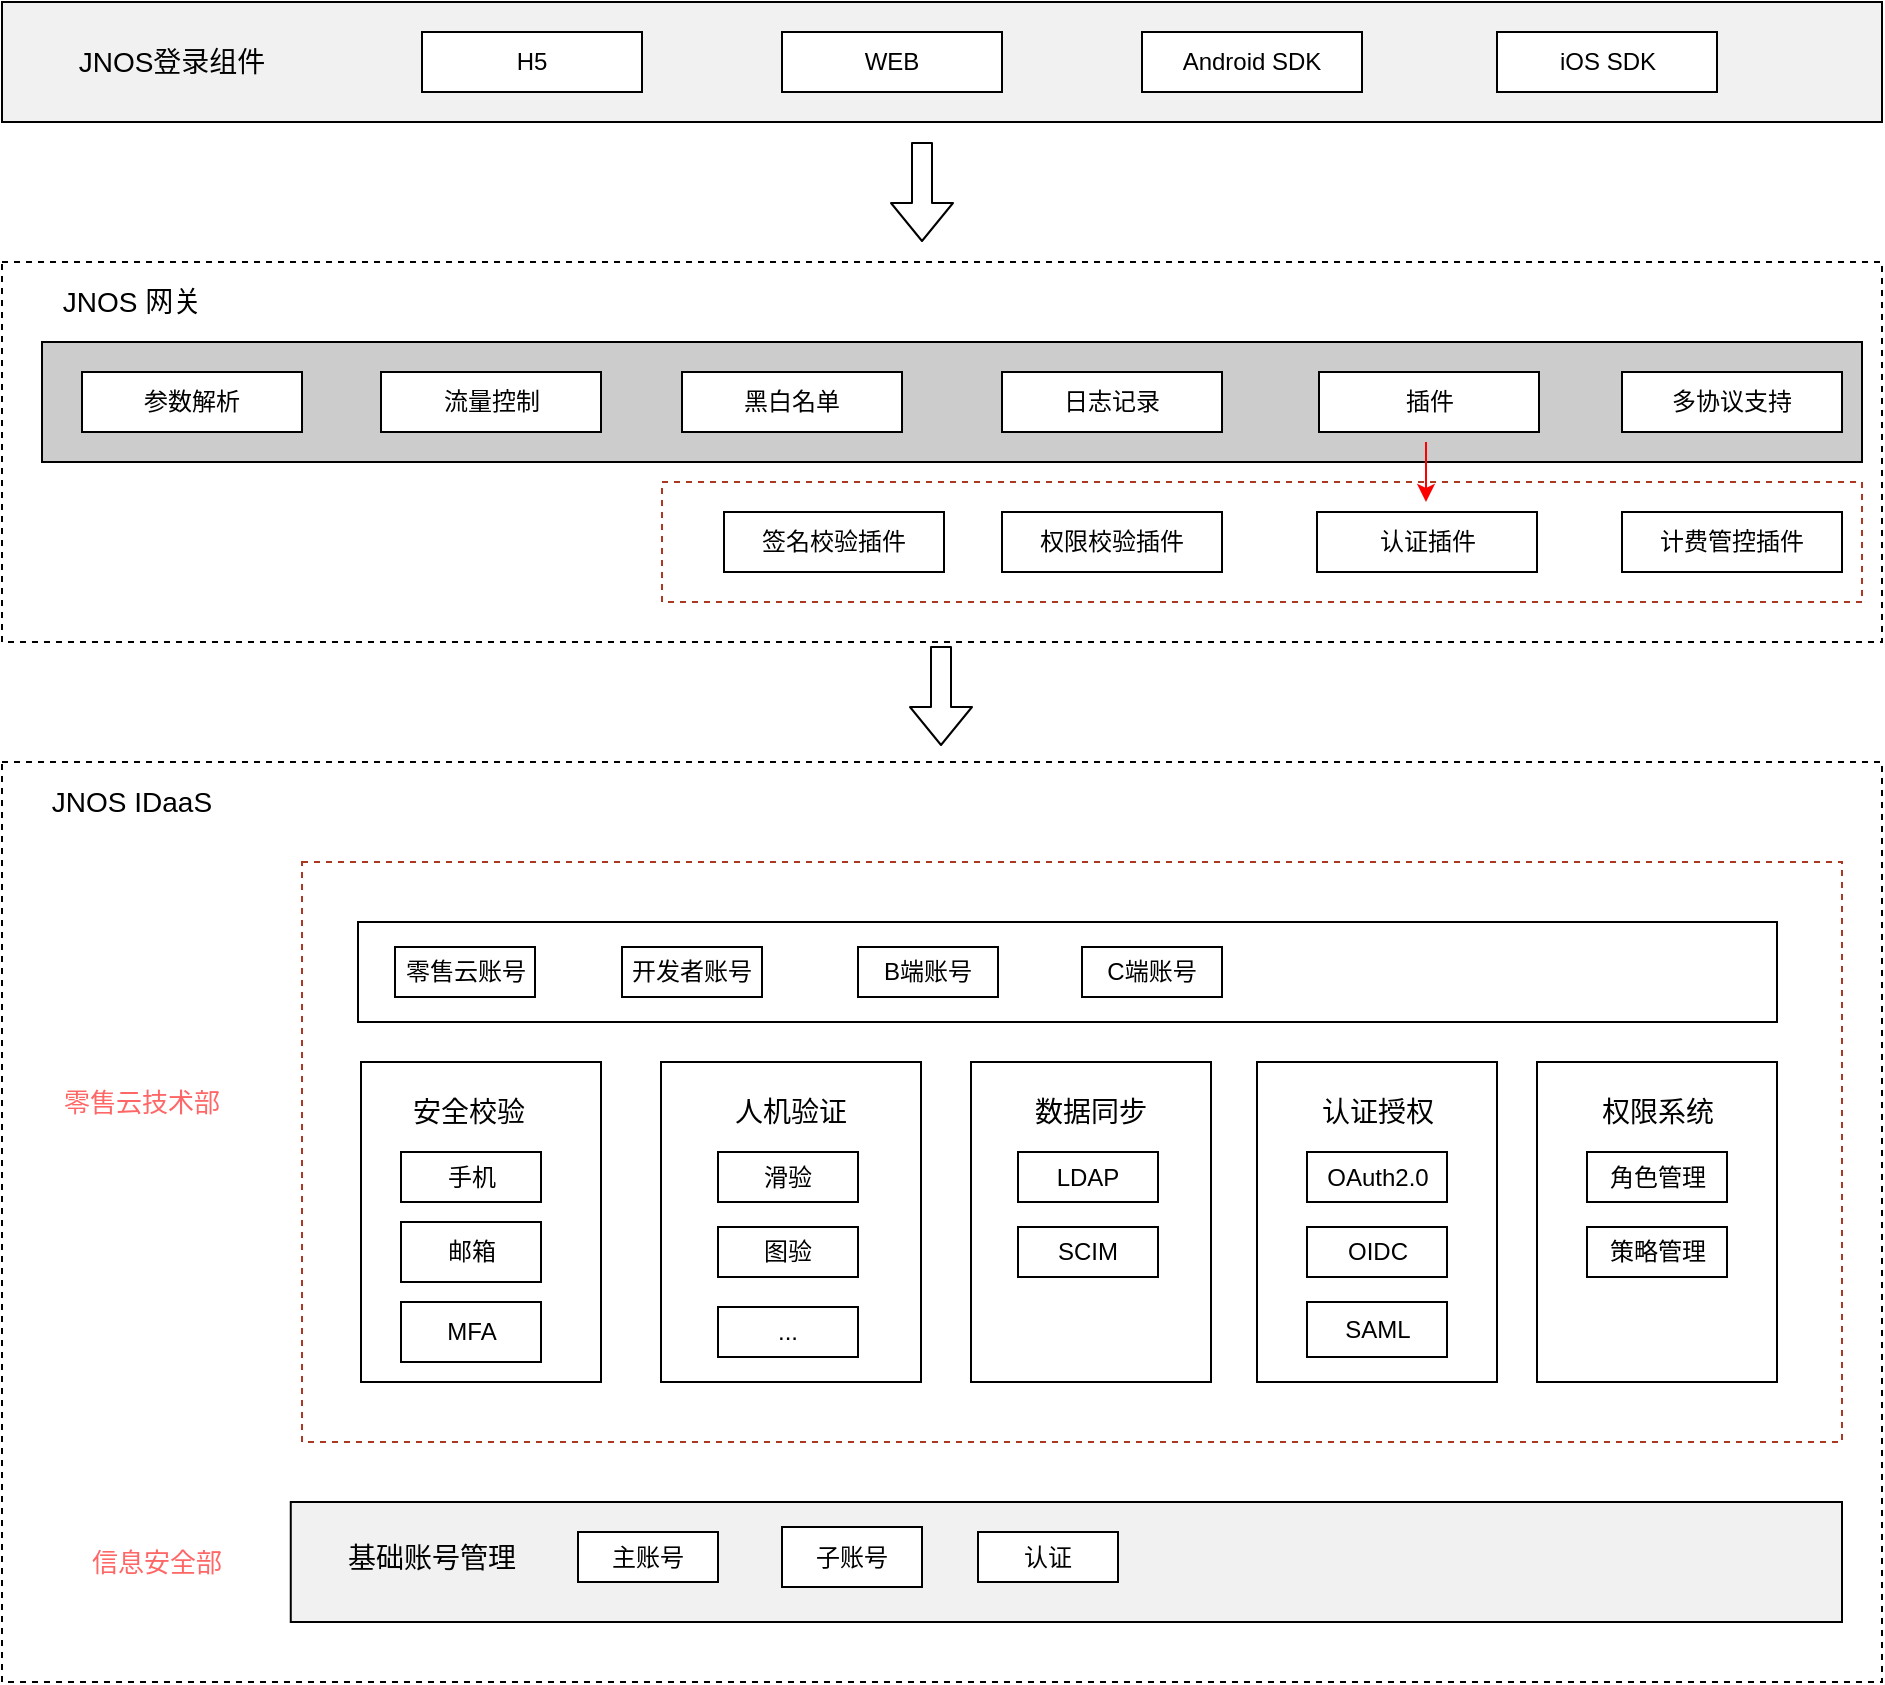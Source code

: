 <mxfile version="14.4.3" type="github">
  <diagram id="yDwkKxPdFmuVsry55Ucg" name="第 1 页">
    <mxGraphModel dx="2893" dy="1075" grid="1" gridSize="10" guides="1" tooltips="1" connect="1" arrows="1" fold="1" page="1" pageScale="1" pageWidth="827" pageHeight="1169" math="0" shadow="0">
      <root>
        <mxCell id="0" />
        <mxCell id="1" parent="0" />
        <mxCell id="HAz-nXSXMQ4NGfx6ONky-98" value="" style="rounded=0;whiteSpace=wrap;html=1;fillColor=#FFFFFF;dashed=1;" parent="1" vertex="1">
          <mxGeometry x="-100" y="370" width="940" height="190" as="geometry" />
        </mxCell>
        <mxCell id="HAz-nXSXMQ4NGfx6ONky-61" value="" style="rounded=0;whiteSpace=wrap;html=1;fillColor=#FFFFFF;dashed=1;" parent="1" vertex="1">
          <mxGeometry x="-100" y="620" width="940" height="460" as="geometry" />
        </mxCell>
        <mxCell id="HAz-nXSXMQ4NGfx6ONky-42" value="" style="rounded=0;whiteSpace=wrap;html=1;dashed=1;fillColor=#FFFFFF;strokeColor=#AB3820;" parent="1" vertex="1">
          <mxGeometry x="50" y="670" width="770" height="290" as="geometry" />
        </mxCell>
        <mxCell id="HAz-nXSXMQ4NGfx6ONky-40" value="" style="rounded=0;whiteSpace=wrap;html=1;fillColor=#F2F1F2;" parent="1" vertex="1">
          <mxGeometry x="44.38" y="990" width="775.62" height="60" as="geometry" />
        </mxCell>
        <mxCell id="HAz-nXSXMQ4NGfx6ONky-8" value="主账号" style="rounded=0;whiteSpace=wrap;html=1;" parent="1" vertex="1">
          <mxGeometry x="188" y="1005" width="70" height="25" as="geometry" />
        </mxCell>
        <mxCell id="HAz-nXSXMQ4NGfx6ONky-10" value="子账号" style="rounded=0;whiteSpace=wrap;html=1;" parent="1" vertex="1">
          <mxGeometry x="290" y="1002.5" width="70" height="30" as="geometry" />
        </mxCell>
        <mxCell id="HAz-nXSXMQ4NGfx6ONky-22" value="认证" style="rounded=0;whiteSpace=wrap;html=1;" parent="1" vertex="1">
          <mxGeometry x="388" y="1005" width="70" height="25" as="geometry" />
        </mxCell>
        <mxCell id="HAz-nXSXMQ4NGfx6ONky-24" value="" style="rounded=0;whiteSpace=wrap;html=1;" parent="1" vertex="1">
          <mxGeometry x="79.5" y="770" width="120" height="160" as="geometry" />
        </mxCell>
        <mxCell id="HAz-nXSXMQ4NGfx6ONky-25" value="&lt;font style=&quot;font-size: 14px&quot;&gt;安全校验&lt;/font&gt;" style="text;html=1;strokeColor=none;fillColor=none;align=center;verticalAlign=middle;whiteSpace=wrap;rounded=0;" parent="1" vertex="1">
          <mxGeometry x="99.5" y="785" width="67" height="20" as="geometry" />
        </mxCell>
        <mxCell id="HAz-nXSXMQ4NGfx6ONky-26" value="手机" style="rounded=0;whiteSpace=wrap;html=1;" parent="1" vertex="1">
          <mxGeometry x="99.5" y="815" width="70" height="25" as="geometry" />
        </mxCell>
        <mxCell id="HAz-nXSXMQ4NGfx6ONky-27" value="邮箱" style="rounded=0;whiteSpace=wrap;html=1;" parent="1" vertex="1">
          <mxGeometry x="99.5" y="850" width="70" height="30" as="geometry" />
        </mxCell>
        <mxCell id="HAz-nXSXMQ4NGfx6ONky-28" value="MFA" style="rounded=0;whiteSpace=wrap;html=1;" parent="1" vertex="1">
          <mxGeometry x="99.5" y="890" width="70" height="30" as="geometry" />
        </mxCell>
        <mxCell id="HAz-nXSXMQ4NGfx6ONky-29" value="" style="rounded=0;whiteSpace=wrap;html=1;" parent="1" vertex="1">
          <mxGeometry x="229.5" y="770" width="130" height="160" as="geometry" />
        </mxCell>
        <mxCell id="HAz-nXSXMQ4NGfx6ONky-30" value="&lt;font style=&quot;font-size: 14px&quot;&gt;人机验证&lt;/font&gt;" style="text;html=1;strokeColor=none;fillColor=none;align=center;verticalAlign=middle;whiteSpace=wrap;rounded=0;" parent="1" vertex="1">
          <mxGeometry x="261" y="785" width="67" height="20" as="geometry" />
        </mxCell>
        <mxCell id="HAz-nXSXMQ4NGfx6ONky-31" value="滑验" style="rounded=0;whiteSpace=wrap;html=1;" parent="1" vertex="1">
          <mxGeometry x="258" y="815" width="70" height="25" as="geometry" />
        </mxCell>
        <mxCell id="HAz-nXSXMQ4NGfx6ONky-32" value="图验" style="rounded=0;whiteSpace=wrap;html=1;" parent="1" vertex="1">
          <mxGeometry x="258" y="852.5" width="70" height="25" as="geometry" />
        </mxCell>
        <mxCell id="HAz-nXSXMQ4NGfx6ONky-34" value="" style="rounded=0;whiteSpace=wrap;html=1;" parent="1" vertex="1">
          <mxGeometry x="384.5" y="770" width="120" height="160" as="geometry" />
        </mxCell>
        <mxCell id="HAz-nXSXMQ4NGfx6ONky-35" value="&lt;span style=&quot;font-size: 14px&quot;&gt;数据同步&lt;/span&gt;" style="text;html=1;strokeColor=none;fillColor=none;align=center;verticalAlign=middle;whiteSpace=wrap;rounded=0;" parent="1" vertex="1">
          <mxGeometry x="411" y="785" width="67" height="20" as="geometry" />
        </mxCell>
        <mxCell id="HAz-nXSXMQ4NGfx6ONky-36" value="..." style="rounded=0;whiteSpace=wrap;html=1;" parent="1" vertex="1">
          <mxGeometry x="258" y="892.5" width="70" height="25" as="geometry" />
        </mxCell>
        <mxCell id="HAz-nXSXMQ4NGfx6ONky-37" value="LDAP" style="rounded=0;whiteSpace=wrap;html=1;" parent="1" vertex="1">
          <mxGeometry x="408" y="815" width="70" height="25" as="geometry" />
        </mxCell>
        <mxCell id="HAz-nXSXMQ4NGfx6ONky-38" value="SCIM" style="rounded=0;whiteSpace=wrap;html=1;" parent="1" vertex="1">
          <mxGeometry x="408" y="852.5" width="70" height="25" as="geometry" />
        </mxCell>
        <mxCell id="HAz-nXSXMQ4NGfx6ONky-41" value="&lt;font style=&quot;font-size: 14px&quot;&gt;基础账号管理&lt;/font&gt;" style="text;html=1;strokeColor=none;fillColor=none;align=center;verticalAlign=middle;whiteSpace=wrap;rounded=0;dashed=1;" parent="1" vertex="1">
          <mxGeometry x="60.0" y="1007.5" width="110" height="20" as="geometry" />
        </mxCell>
        <mxCell id="HAz-nXSXMQ4NGfx6ONky-44" value="" style="rounded=0;whiteSpace=wrap;html=1;" parent="1" vertex="1">
          <mxGeometry x="78" y="700" width="709.5" height="50" as="geometry" />
        </mxCell>
        <mxCell id="HAz-nXSXMQ4NGfx6ONky-46" value="零售云账号" style="rounded=0;whiteSpace=wrap;html=1;" parent="1" vertex="1">
          <mxGeometry x="96.5" y="712.5" width="70" height="25" as="geometry" />
        </mxCell>
        <mxCell id="HAz-nXSXMQ4NGfx6ONky-47" value="B端账号" style="rounded=0;whiteSpace=wrap;html=1;" parent="1" vertex="1">
          <mxGeometry x="328" y="712.5" width="70" height="25" as="geometry" />
        </mxCell>
        <mxCell id="HAz-nXSXMQ4NGfx6ONky-48" value="C端账号" style="rounded=0;whiteSpace=wrap;html=1;" parent="1" vertex="1">
          <mxGeometry x="440" y="712.5" width="70" height="25" as="geometry" />
        </mxCell>
        <mxCell id="HAz-nXSXMQ4NGfx6ONky-49" value="开发者账号" style="rounded=0;whiteSpace=wrap;html=1;" parent="1" vertex="1">
          <mxGeometry x="210" y="712.5" width="70" height="25" as="geometry" />
        </mxCell>
        <mxCell id="HAz-nXSXMQ4NGfx6ONky-50" value="" style="rounded=0;whiteSpace=wrap;html=1;" parent="1" vertex="1">
          <mxGeometry x="527.5" y="770" width="120" height="160" as="geometry" />
        </mxCell>
        <mxCell id="HAz-nXSXMQ4NGfx6ONky-51" value="&lt;font style=&quot;font-size: 14px&quot;&gt;认证授权&lt;/font&gt;" style="text;html=1;strokeColor=none;fillColor=none;align=center;verticalAlign=middle;whiteSpace=wrap;rounded=0;" parent="1" vertex="1">
          <mxGeometry x="557.5" y="785" width="60" height="20" as="geometry" />
        </mxCell>
        <mxCell id="HAz-nXSXMQ4NGfx6ONky-52" value="OAuth2.0" style="rounded=0;whiteSpace=wrap;html=1;" parent="1" vertex="1">
          <mxGeometry x="552.5" y="815" width="70" height="25" as="geometry" />
        </mxCell>
        <mxCell id="HAz-nXSXMQ4NGfx6ONky-55" value="OIDC" style="rounded=0;whiteSpace=wrap;html=1;" parent="1" vertex="1">
          <mxGeometry x="552.5" y="852.5" width="70" height="25" as="geometry" />
        </mxCell>
        <mxCell id="HAz-nXSXMQ4NGfx6ONky-59" value="SAML" style="rounded=0;whiteSpace=wrap;html=1;" parent="1" vertex="1">
          <mxGeometry x="552.5" y="890" width="70" height="27.5" as="geometry" />
        </mxCell>
        <mxCell id="HAz-nXSXMQ4NGfx6ONky-60" value="" style="rounded=0;whiteSpace=wrap;html=1;fillColor=#F2F1F2;" parent="1" vertex="1">
          <mxGeometry x="-100" y="240" width="940" height="60" as="geometry" />
        </mxCell>
        <mxCell id="HAz-nXSXMQ4NGfx6ONky-62" value="&lt;font style=&quot;font-size: 14px&quot;&gt;JNOS IDaaS&lt;/font&gt;" style="text;html=1;strokeColor=none;fillColor=none;align=center;verticalAlign=middle;whiteSpace=wrap;rounded=0;dashed=1;" parent="1" vertex="1">
          <mxGeometry x="-90" y="630" width="110" height="20" as="geometry" />
        </mxCell>
        <mxCell id="HAz-nXSXMQ4NGfx6ONky-63" value="&lt;font style=&quot;font-size: 13px&quot;&gt;&lt;font color=&quot;#ff6666&quot; style=&quot;font-size: 13px&quot;&gt;零售云技术部&lt;/font&gt;&lt;/font&gt;" style="text;html=1;strokeColor=none;fillColor=none;align=center;verticalAlign=middle;whiteSpace=wrap;rounded=0;dashed=1;" parent="1" vertex="1">
          <mxGeometry x="-80" y="765" width="100" height="50" as="geometry" />
        </mxCell>
        <mxCell id="HAz-nXSXMQ4NGfx6ONky-65" value="&lt;font style=&quot;font-size: 13px&quot;&gt;&lt;font color=&quot;#ff6666&quot; style=&quot;font-size: 13px&quot;&gt;信息安全部&lt;/font&gt;&lt;/font&gt;" style="text;html=1;strokeColor=none;fillColor=none;align=center;verticalAlign=middle;whiteSpace=wrap;rounded=0;dashed=1;" parent="1" vertex="1">
          <mxGeometry x="-74.37" y="1005" width="102.5" height="30" as="geometry" />
        </mxCell>
        <mxCell id="HAz-nXSXMQ4NGfx6ONky-75" value="" style="rounded=0;whiteSpace=wrap;html=1;fillColor=#CCCCCC;" parent="1" vertex="1">
          <mxGeometry x="-80" y="410" width="910" height="60" as="geometry" />
        </mxCell>
        <mxCell id="HAz-nXSXMQ4NGfx6ONky-76" value="H5" style="rounded=0;whiteSpace=wrap;html=1;fillColor=#FFFFFF;" parent="1" vertex="1">
          <mxGeometry x="110" y="255" width="110" height="30" as="geometry" />
        </mxCell>
        <mxCell id="HAz-nXSXMQ4NGfx6ONky-77" value="WEB" style="rounded=0;whiteSpace=wrap;html=1;fillColor=#FFFFFF;" parent="1" vertex="1">
          <mxGeometry x="290" y="255" width="110" height="30" as="geometry" />
        </mxCell>
        <mxCell id="HAz-nXSXMQ4NGfx6ONky-78" value="Android SDK" style="rounded=0;whiteSpace=wrap;html=1;fillColor=#FFFFFF;" parent="1" vertex="1">
          <mxGeometry x="470" y="255" width="110" height="30" as="geometry" />
        </mxCell>
        <mxCell id="HAz-nXSXMQ4NGfx6ONky-79" value="iOS SDK" style="rounded=0;whiteSpace=wrap;html=1;fillColor=#FFFFFF;" parent="1" vertex="1">
          <mxGeometry x="647.5" y="255" width="110" height="30" as="geometry" />
        </mxCell>
        <mxCell id="HAz-nXSXMQ4NGfx6ONky-82" value="&lt;span style=&quot;font-size: 14px&quot;&gt;JNOS登录组件&lt;/span&gt;" style="text;html=1;strokeColor=none;fillColor=none;align=center;verticalAlign=middle;whiteSpace=wrap;rounded=0;dashed=1;" parent="1" vertex="1">
          <mxGeometry x="-70" y="260" width="110" height="20" as="geometry" />
        </mxCell>
        <mxCell id="HAz-nXSXMQ4NGfx6ONky-85" value="参数解析" style="rounded=0;whiteSpace=wrap;html=1;fillColor=#FFFFFF;" parent="1" vertex="1">
          <mxGeometry x="-60" y="425" width="110" height="30" as="geometry" />
        </mxCell>
        <mxCell id="HAz-nXSXMQ4NGfx6ONky-86" value="流量控制" style="rounded=0;whiteSpace=wrap;html=1;fillColor=#FFFFFF;" parent="1" vertex="1">
          <mxGeometry x="89.5" y="425" width="110" height="30" as="geometry" />
        </mxCell>
        <mxCell id="HAz-nXSXMQ4NGfx6ONky-87" value="黑白名单" style="rounded=0;whiteSpace=wrap;html=1;fillColor=#FFFFFF;" parent="1" vertex="1">
          <mxGeometry x="240" y="425" width="110" height="30" as="geometry" />
        </mxCell>
        <mxCell id="HAz-nXSXMQ4NGfx6ONky-88" value="日志记录" style="rounded=0;whiteSpace=wrap;html=1;fillColor=#FFFFFF;" parent="1" vertex="1">
          <mxGeometry x="400" y="425" width="110" height="30" as="geometry" />
        </mxCell>
        <mxCell id="HAz-nXSXMQ4NGfx6ONky-91" value="插件" style="rounded=0;whiteSpace=wrap;html=1;fillColor=#FFFFFF;" parent="1" vertex="1">
          <mxGeometry x="558.5" y="425" width="110" height="30" as="geometry" />
        </mxCell>
        <mxCell id="HAz-nXSXMQ4NGfx6ONky-94" value="" style="shape=flexArrow;endArrow=classic;html=1;" parent="1" edge="1">
          <mxGeometry width="50" height="50" relative="1" as="geometry">
            <mxPoint x="360" y="310" as="sourcePoint" />
            <mxPoint x="360" y="360" as="targetPoint" />
          </mxGeometry>
        </mxCell>
        <mxCell id="HAz-nXSXMQ4NGfx6ONky-95" value="" style="shape=flexArrow;endArrow=classic;html=1;" parent="1" edge="1">
          <mxGeometry width="50" height="50" relative="1" as="geometry">
            <mxPoint x="369.5" y="562" as="sourcePoint" />
            <mxPoint x="369.5" y="612" as="targetPoint" />
          </mxGeometry>
        </mxCell>
        <mxCell id="HAz-nXSXMQ4NGfx6ONky-96" value="多协议支持" style="rounded=0;whiteSpace=wrap;html=1;fillColor=#FFFFFF;" parent="1" vertex="1">
          <mxGeometry x="710" y="425" width="110" height="30" as="geometry" />
        </mxCell>
        <mxCell id="HAz-nXSXMQ4NGfx6ONky-100" value="" style="rounded=0;whiteSpace=wrap;html=1;dashed=1;fillColor=#FFFFFF;strokeColor=#AB3820;" parent="1" vertex="1">
          <mxGeometry x="230" y="480" width="600" height="60" as="geometry" />
        </mxCell>
        <mxCell id="HAz-nXSXMQ4NGfx6ONky-101" value="签名校验插件" style="rounded=0;whiteSpace=wrap;html=1;" parent="1" vertex="1">
          <mxGeometry x="261" y="495" width="110" height="30" as="geometry" />
        </mxCell>
        <mxCell id="HAz-nXSXMQ4NGfx6ONky-102" value="认证插件" style="rounded=0;whiteSpace=wrap;html=1;" parent="1" vertex="1">
          <mxGeometry x="557.5" y="495" width="110" height="30" as="geometry" />
        </mxCell>
        <mxCell id="HAz-nXSXMQ4NGfx6ONky-103" value="计费管控插件" style="rounded=0;whiteSpace=wrap;html=1;" parent="1" vertex="1">
          <mxGeometry x="710" y="495" width="110" height="30" as="geometry" />
        </mxCell>
        <mxCell id="HAz-nXSXMQ4NGfx6ONky-104" value="权限校验插件" style="rounded=0;whiteSpace=wrap;html=1;" parent="1" vertex="1">
          <mxGeometry x="400" y="495" width="110" height="30" as="geometry" />
        </mxCell>
        <mxCell id="HAz-nXSXMQ4NGfx6ONky-106" value="&lt;font style=&quot;font-size: 14px&quot;&gt;JNOS 网关&lt;/font&gt;" style="text;html=1;strokeColor=none;fillColor=none;align=center;verticalAlign=middle;whiteSpace=wrap;rounded=0;dashed=1;" parent="1" vertex="1">
          <mxGeometry x="-90" y="380" width="110" height="20" as="geometry" />
        </mxCell>
        <mxCell id="oX_RfR9QwyxiSgruX0zK-2" value="" style="rounded=0;whiteSpace=wrap;html=1;" parent="1" vertex="1">
          <mxGeometry x="667.5" y="770" width="120" height="160" as="geometry" />
        </mxCell>
        <mxCell id="oX_RfR9QwyxiSgruX0zK-3" value="&lt;font style=&quot;font-size: 14px&quot;&gt;权限系统&lt;/font&gt;" style="text;html=1;strokeColor=none;fillColor=none;align=center;verticalAlign=middle;whiteSpace=wrap;rounded=0;" parent="1" vertex="1">
          <mxGeometry x="697.5" y="785" width="60" height="20" as="geometry" />
        </mxCell>
        <mxCell id="oX_RfR9QwyxiSgruX0zK-4" value="角色管理" style="rounded=0;whiteSpace=wrap;html=1;" parent="1" vertex="1">
          <mxGeometry x="692.5" y="815" width="70" height="25" as="geometry" />
        </mxCell>
        <mxCell id="oX_RfR9QwyxiSgruX0zK-5" value="策略管理" style="rounded=0;whiteSpace=wrap;html=1;" parent="1" vertex="1">
          <mxGeometry x="692.5" y="852.5" width="70" height="25" as="geometry" />
        </mxCell>
        <mxCell id="oX_RfR9QwyxiSgruX0zK-8" value="" style="endArrow=classic;html=1;strokeColor=#FF0000;" parent="1" edge="1">
          <mxGeometry width="50" height="50" relative="1" as="geometry">
            <mxPoint x="612" y="460" as="sourcePoint" />
            <mxPoint x="612" y="490" as="targetPoint" />
          </mxGeometry>
        </mxCell>
      </root>
    </mxGraphModel>
  </diagram>
</mxfile>
